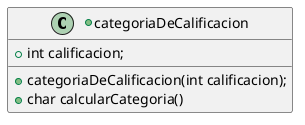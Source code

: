 @startuml
'https://plantuml.com/class-diagram

+class categoriaDeCalificacion {
    + int calificacion;
    + categoriaDeCalificacion(int calificacion);
    + char calcularCategoria()
}

@enduml